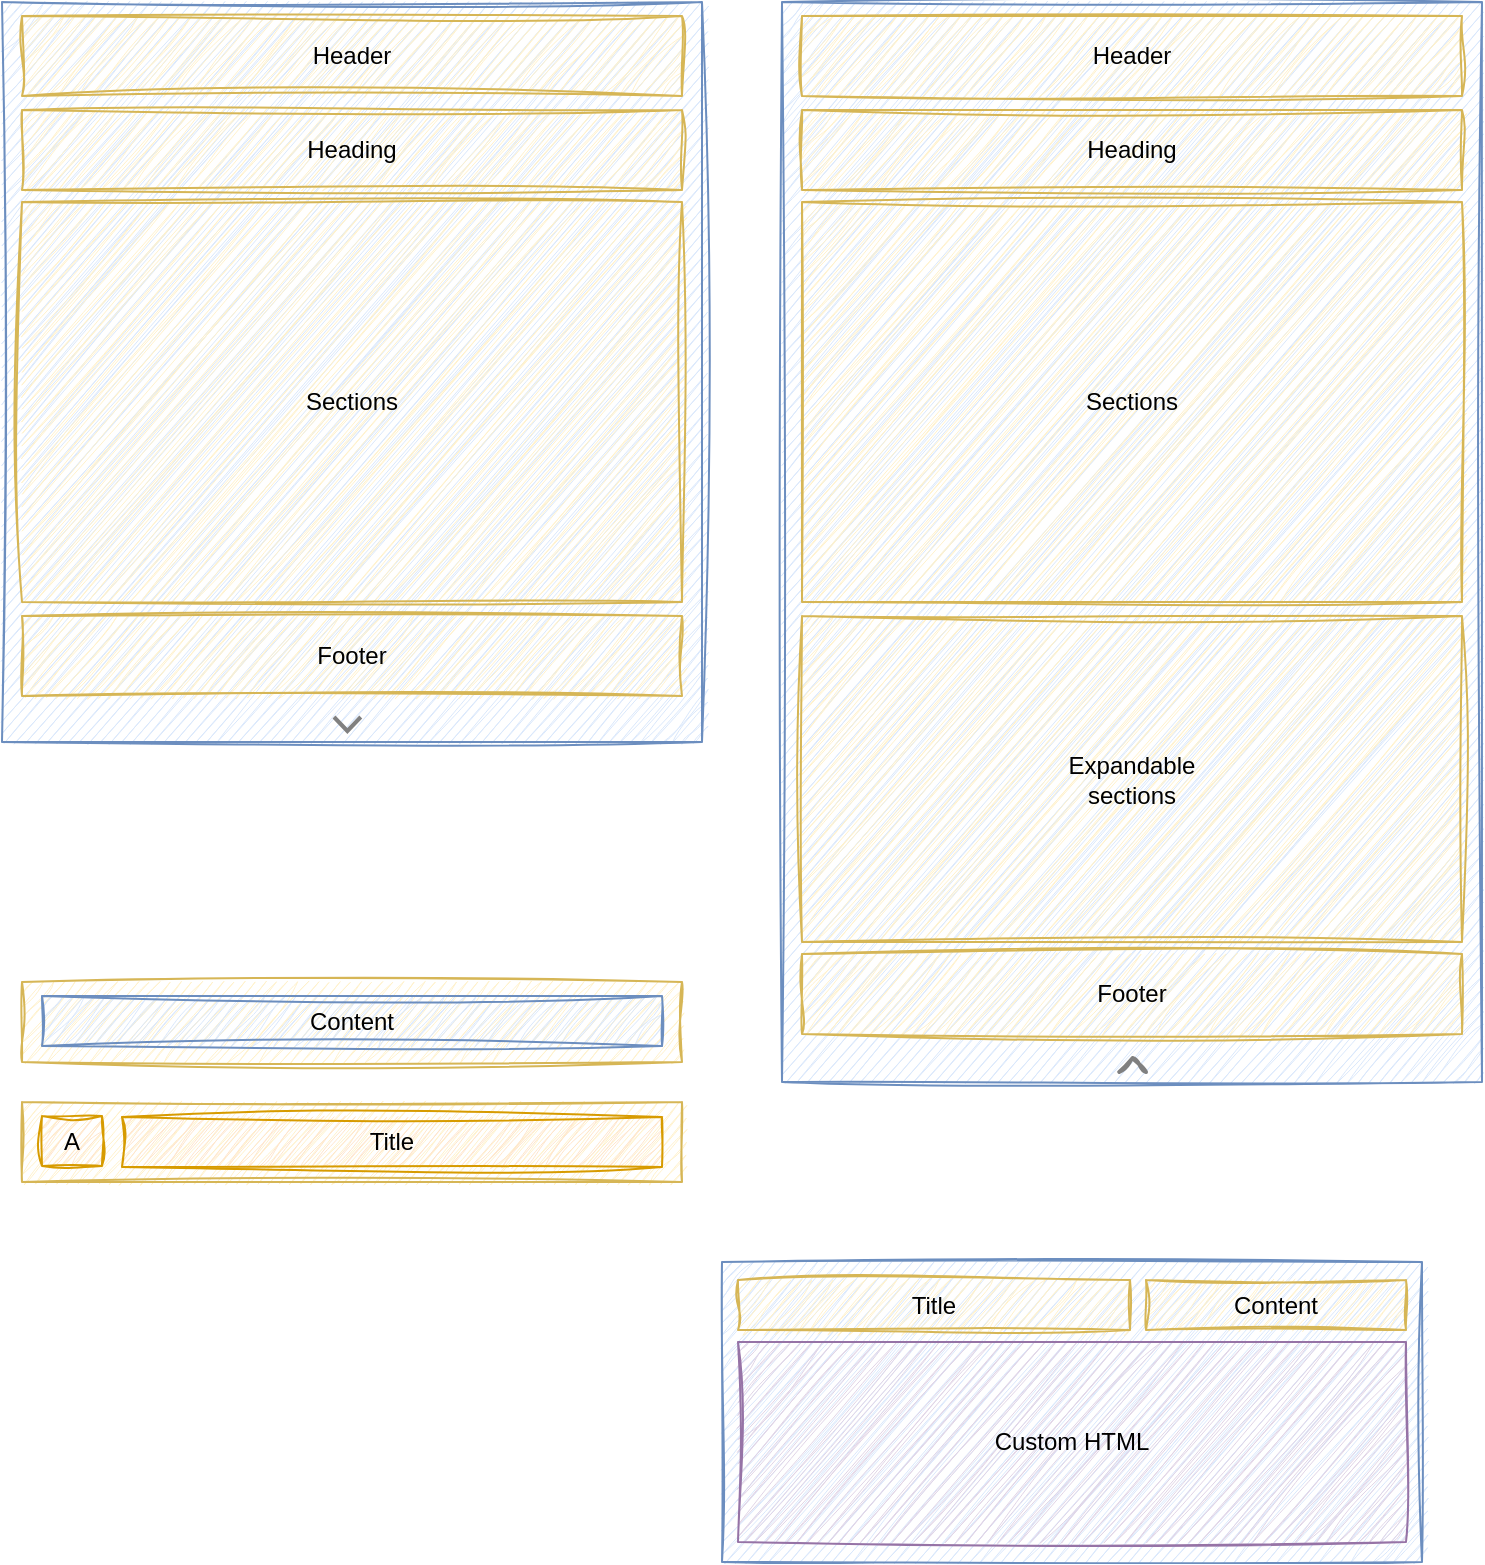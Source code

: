 <mxfile version="24.5.1" type="device" pages="2">
  <diagram id="IqU7WHgcD0uiOO1NTE0H" name="KGrid">
    <mxGraphModel dx="1487" dy="969" grid="1" gridSize="10" guides="1" tooltips="1" connect="1" arrows="1" fold="1" page="1" pageScale="1" pageWidth="827" pageHeight="1169" math="0" shadow="0">
      <root>
        <mxCell id="0" />
        <mxCell id="1" parent="0" />
        <mxCell id="HvI_MeQyovm3IAeio-AX-49" value="" style="rounded=0;whiteSpace=wrap;html=1;fillColor=#dae8fc;strokeColor=#6c8ebf;sketch=1;curveFitting=1;jiggle=2;" vertex="1" parent="1">
          <mxGeometry x="490" y="770" width="350" height="150" as="geometry" />
        </mxCell>
        <mxCell id="qZt2UY9Dv8WojuRAOEdF-6" value="" style="rounded=0;whiteSpace=wrap;html=1;fillColor=#dae8fc;strokeColor=#6c8ebf;sketch=1;curveFitting=1;jiggle=2;" parent="1" vertex="1">
          <mxGeometry x="130" y="140" width="350" height="370" as="geometry" />
        </mxCell>
        <mxCell id="HvI_MeQyovm3IAeio-AX-1" value="Header" style="rounded=0;whiteSpace=wrap;html=1;fillColor=#fff2cc;strokeColor=#d6b656;sketch=1;curveFitting=1;jiggle=2;" vertex="1" parent="1">
          <mxGeometry x="140" y="147" width="330" height="40" as="geometry" />
        </mxCell>
        <mxCell id="HvI_MeQyovm3IAeio-AX-2" value="Footer" style="rounded=0;whiteSpace=wrap;html=1;fillColor=#fff2cc;strokeColor=#d6b656;sketch=1;curveFitting=1;jiggle=2;" vertex="1" parent="1">
          <mxGeometry x="140" y="447" width="330" height="40" as="geometry" />
        </mxCell>
        <mxCell id="HvI_MeQyovm3IAeio-AX-5" value="Sections" style="rounded=0;whiteSpace=wrap;html=1;fillColor=#fff2cc;strokeColor=#d6b656;sketch=1;curveFitting=1;jiggle=2;" vertex="1" parent="1">
          <mxGeometry x="140" y="240" width="330" height="200" as="geometry" />
        </mxCell>
        <mxCell id="HvI_MeQyovm3IAeio-AX-7" value="" style="rounded=0;whiteSpace=wrap;html=1;fillColor=#dae8fc;strokeColor=#6c8ebf;sketch=1;curveFitting=1;jiggle=2;" vertex="1" parent="1">
          <mxGeometry x="520" y="140" width="350" height="540" as="geometry" />
        </mxCell>
        <mxCell id="HvI_MeQyovm3IAeio-AX-8" value="Header" style="rounded=0;whiteSpace=wrap;html=1;fillColor=#fff2cc;strokeColor=#d6b656;sketch=1;curveFitting=1;jiggle=2;" vertex="1" parent="1">
          <mxGeometry x="530" y="147" width="330" height="40" as="geometry" />
        </mxCell>
        <mxCell id="HvI_MeQyovm3IAeio-AX-9" value="Footer" style="rounded=0;whiteSpace=wrap;html=1;fillColor=#fff2cc;strokeColor=#d6b656;sketch=1;curveFitting=1;jiggle=2;" vertex="1" parent="1">
          <mxGeometry x="530" y="616" width="330" height="40" as="geometry" />
        </mxCell>
        <mxCell id="HvI_MeQyovm3IAeio-AX-10" value="Sections" style="rounded=0;whiteSpace=wrap;html=1;fillColor=#fff2cc;strokeColor=#d6b656;sketch=1;curveFitting=1;jiggle=2;" vertex="1" parent="1">
          <mxGeometry x="530" y="240" width="330" height="200" as="geometry" />
        </mxCell>
        <mxCell id="HvI_MeQyovm3IAeio-AX-32" value="Heading" style="rounded=0;whiteSpace=wrap;html=1;fillColor=#fff2cc;strokeColor=#d6b656;sketch=1;curveFitting=1;jiggle=2;" vertex="1" parent="1">
          <mxGeometry x="140" y="194" width="330" height="40" as="geometry" />
        </mxCell>
        <mxCell id="HvI_MeQyovm3IAeio-AX-33" value="Heading" style="rounded=0;whiteSpace=wrap;html=1;fillColor=#fff2cc;strokeColor=#d6b656;sketch=1;curveFitting=1;jiggle=2;" vertex="1" parent="1">
          <mxGeometry x="530" y="194" width="330" height="40" as="geometry" />
        </mxCell>
        <mxCell id="HvI_MeQyovm3IAeio-AX-34" value="" style="rounded=0;whiteSpace=wrap;html=1;fillColor=#fff2cc;strokeColor=#d6b656;sketch=1;curveFitting=1;jiggle=2;" vertex="1" parent="1">
          <mxGeometry x="140" y="630" width="330" height="40" as="geometry" />
        </mxCell>
        <mxCell id="HvI_MeQyovm3IAeio-AX-35" value="Content" style="rounded=0;whiteSpace=wrap;html=1;fillColor=#dae8fc;strokeColor=#6c8ebf;sketch=1;curveFitting=1;jiggle=2;" vertex="1" parent="1">
          <mxGeometry x="150" y="637" width="310" height="25" as="geometry" />
        </mxCell>
        <mxCell id="HvI_MeQyovm3IAeio-AX-36" value="" style="rounded=0;whiteSpace=wrap;html=1;fillColor=#fff2cc;strokeColor=#d6b656;sketch=1;curveFitting=1;jiggle=2;" vertex="1" parent="1">
          <mxGeometry x="140" y="690" width="330" height="40" as="geometry" />
        </mxCell>
        <mxCell id="HvI_MeQyovm3IAeio-AX-37" value="A" style="rounded=0;whiteSpace=wrap;html=1;fillColor=#ffe6cc;strokeColor=#d79b00;sketch=1;curveFitting=1;jiggle=2;" vertex="1" parent="1">
          <mxGeometry x="150" y="697" width="30" height="25" as="geometry" />
        </mxCell>
        <mxCell id="HvI_MeQyovm3IAeio-AX-38" value="Title" style="rounded=0;whiteSpace=wrap;html=1;fillColor=#ffe6cc;strokeColor=#d79b00;sketch=1;curveFitting=1;jiggle=2;" vertex="1" parent="1">
          <mxGeometry x="190" y="697.5" width="270" height="25" as="geometry" />
        </mxCell>
        <mxCell id="HvI_MeQyovm3IAeio-AX-12" value="" style="html=1;verticalLabelPosition=bottom;labelBackgroundColor=#ffffff;verticalAlign=top;shadow=0;dashed=0;strokeWidth=2;shape=mxgraph.ios7.misc.down;strokeColor=#808080;rotation=-180;sketch=1;curveFitting=1;jiggle=2;" vertex="1" parent="1">
          <mxGeometry x="688.61" y="668" width="13.391" height="7" as="geometry" />
        </mxCell>
        <mxCell id="HvI_MeQyovm3IAeio-AX-14" value="" style="html=1;verticalLabelPosition=bottom;labelBackgroundColor=#ffffff;verticalAlign=top;shadow=0;dashed=0;strokeWidth=2;shape=mxgraph.ios7.misc.down;strokeColor=#808080;" vertex="1" parent="1">
          <mxGeometry x="295.999" y="497.5" width="13.391" height="7" as="geometry" />
        </mxCell>
        <mxCell id="HvI_MeQyovm3IAeio-AX-45" value="Expandable&lt;div&gt;sections&lt;/div&gt;" style="rounded=0;whiteSpace=wrap;html=1;fillColor=#fff2cc;strokeColor=#d6b656;sketch=1;curveFitting=1;jiggle=2;" vertex="1" parent="1">
          <mxGeometry x="530" y="447" width="330" height="163" as="geometry" />
        </mxCell>
        <mxCell id="HvI_MeQyovm3IAeio-AX-46" value="Title" style="rounded=0;whiteSpace=wrap;html=1;fillColor=#fff2cc;strokeColor=#d6b656;sketch=1;curveFitting=1;jiggle=2;" vertex="1" parent="1">
          <mxGeometry x="498" y="779" width="196" height="25" as="geometry" />
        </mxCell>
        <mxCell id="HvI_MeQyovm3IAeio-AX-47" value="Content" style="rounded=0;whiteSpace=wrap;html=1;fillColor=#fff2cc;strokeColor=#d6b656;sketch=1;curveFitting=1;jiggle=2;" vertex="1" parent="1">
          <mxGeometry x="702" y="779" width="130" height="25" as="geometry" />
        </mxCell>
        <mxCell id="HvI_MeQyovm3IAeio-AX-51" value="Custom HTML" style="rounded=0;whiteSpace=wrap;html=1;fillColor=#e1d5e7;strokeColor=#9673a6;sketch=1;curveFitting=1;jiggle=2;" vertex="1" parent="1">
          <mxGeometry x="498" y="810" width="334" height="100" as="geometry" />
        </mxCell>
      </root>
    </mxGraphModel>
  </diagram>
  <diagram id="ADquXBJe0FGu0JYNPJqD" name="KTimeLine">
    <mxGraphModel dx="1784" dy="1163" grid="1" gridSize="10" guides="1" tooltips="1" connect="1" arrows="1" fold="1" page="1" pageScale="1" pageWidth="827" pageHeight="1169" math="0" shadow="0">
      <root>
        <mxCell id="0" />
        <mxCell id="1" parent="0" />
      </root>
    </mxGraphModel>
  </diagram>
</mxfile>
